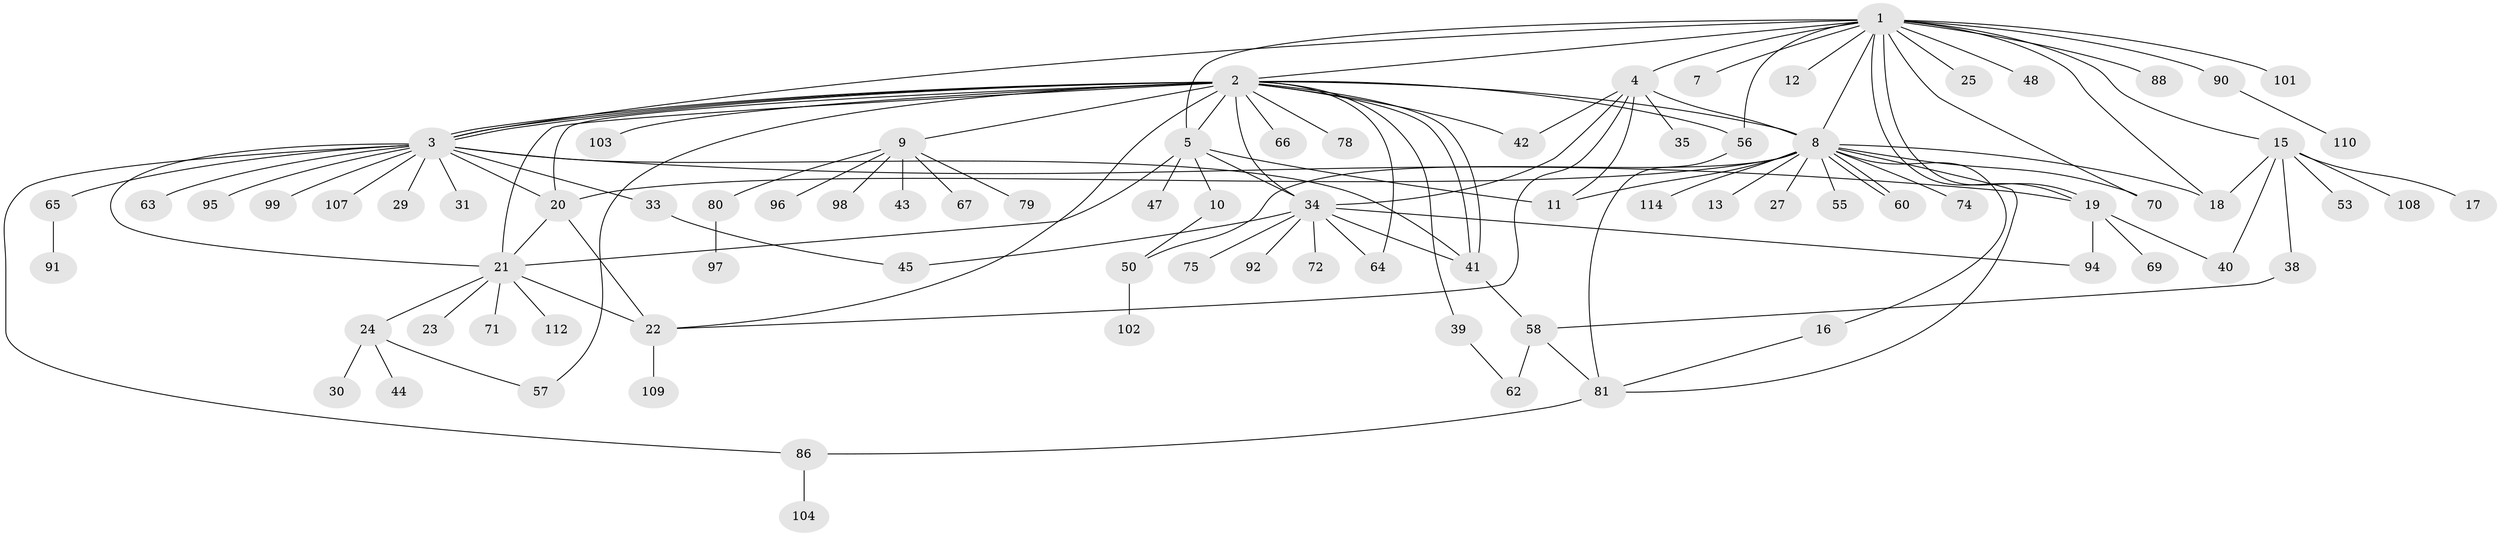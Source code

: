 // original degree distribution, {20: 0.008547008547008548, 24: 0.008547008547008548, 14: 0.008547008547008548, 5: 0.008547008547008548, 8: 0.02564102564102564, 1: 0.47863247863247865, 17: 0.008547008547008548, 7: 0.008547008547008548, 3: 0.1111111111111111, 2: 0.23931623931623933, 6: 0.03418803418803419, 11: 0.017094017094017096, 4: 0.042735042735042736}
// Generated by graph-tools (version 1.1) at 2025/11/02/27/25 16:11:11]
// undirected, 84 vertices, 124 edges
graph export_dot {
graph [start="1"]
  node [color=gray90,style=filled];
  1 [super="+28"];
  2 [super="+89"];
  3 [super="+6"];
  4 [super="+77"];
  5 [super="+106"];
  7;
  8 [super="+14"];
  9 [super="+59"];
  10 [super="+100"];
  11 [super="+84"];
  12 [super="+37"];
  13;
  15 [super="+32"];
  16;
  17;
  18;
  19 [super="+46"];
  20 [super="+83"];
  21 [super="+52"];
  22;
  23 [super="+26"];
  24 [super="+36"];
  25;
  27;
  29;
  30;
  31;
  33 [super="+93"];
  34 [super="+61"];
  35;
  38;
  39 [super="+115"];
  40 [super="+68"];
  41 [super="+49"];
  42;
  43;
  44 [super="+76"];
  45;
  47;
  48 [super="+54"];
  50 [super="+51"];
  53;
  55;
  56 [super="+111"];
  57 [super="+87"];
  58 [super="+105"];
  60;
  62;
  63;
  64 [super="+117"];
  65 [super="+73"];
  66 [super="+82"];
  67;
  69;
  70;
  71;
  72;
  74;
  75;
  78;
  79 [super="+113"];
  80;
  81 [super="+85"];
  86;
  88;
  90 [super="+116"];
  91;
  92;
  94;
  95;
  96;
  97;
  98;
  99;
  101;
  102;
  103;
  104;
  107;
  108;
  109;
  110;
  112;
  114;
  1 -- 2;
  1 -- 3;
  1 -- 4;
  1 -- 5;
  1 -- 7;
  1 -- 8;
  1 -- 12;
  1 -- 15;
  1 -- 18;
  1 -- 19;
  1 -- 19;
  1 -- 25;
  1 -- 48;
  1 -- 56 [weight=2];
  1 -- 70;
  1 -- 88;
  1 -- 90;
  1 -- 101;
  2 -- 3 [weight=2];
  2 -- 3;
  2 -- 3;
  2 -- 5;
  2 -- 8 [weight=2];
  2 -- 9;
  2 -- 20;
  2 -- 22;
  2 -- 34;
  2 -- 39;
  2 -- 41;
  2 -- 41;
  2 -- 42;
  2 -- 57;
  2 -- 64;
  2 -- 66;
  2 -- 78;
  2 -- 103;
  2 -- 21;
  2 -- 56;
  3 -- 19;
  3 -- 21 [weight=3];
  3 -- 29;
  3 -- 31;
  3 -- 33;
  3 -- 41;
  3 -- 63;
  3 -- 95;
  3 -- 107;
  3 -- 65;
  3 -- 99;
  3 -- 20;
  3 -- 86;
  4 -- 8;
  4 -- 35;
  4 -- 42;
  4 -- 34;
  4 -- 22;
  4 -- 11;
  5 -- 10;
  5 -- 11;
  5 -- 21;
  5 -- 34;
  5 -- 47;
  8 -- 11;
  8 -- 13;
  8 -- 16;
  8 -- 18;
  8 -- 20;
  8 -- 27;
  8 -- 50;
  8 -- 55;
  8 -- 60;
  8 -- 60;
  8 -- 70;
  8 -- 114;
  8 -- 81;
  8 -- 74;
  9 -- 43;
  9 -- 67;
  9 -- 79;
  9 -- 96;
  9 -- 98;
  9 -- 80;
  10 -- 50;
  15 -- 17;
  15 -- 18;
  15 -- 38;
  15 -- 40;
  15 -- 53;
  15 -- 108;
  16 -- 81;
  19 -- 94;
  19 -- 69;
  19 -- 40;
  20 -- 21;
  20 -- 22;
  21 -- 22 [weight=2];
  21 -- 23;
  21 -- 24;
  21 -- 71;
  21 -- 112;
  22 -- 109;
  24 -- 30;
  24 -- 57;
  24 -- 44;
  33 -- 45;
  34 -- 41;
  34 -- 45;
  34 -- 64;
  34 -- 72;
  34 -- 75;
  34 -- 92;
  34 -- 94;
  38 -- 58;
  39 -- 62;
  41 -- 58;
  50 -- 102;
  56 -- 81;
  58 -- 62;
  58 -- 81;
  65 -- 91;
  80 -- 97;
  81 -- 86;
  86 -- 104;
  90 -- 110;
}
